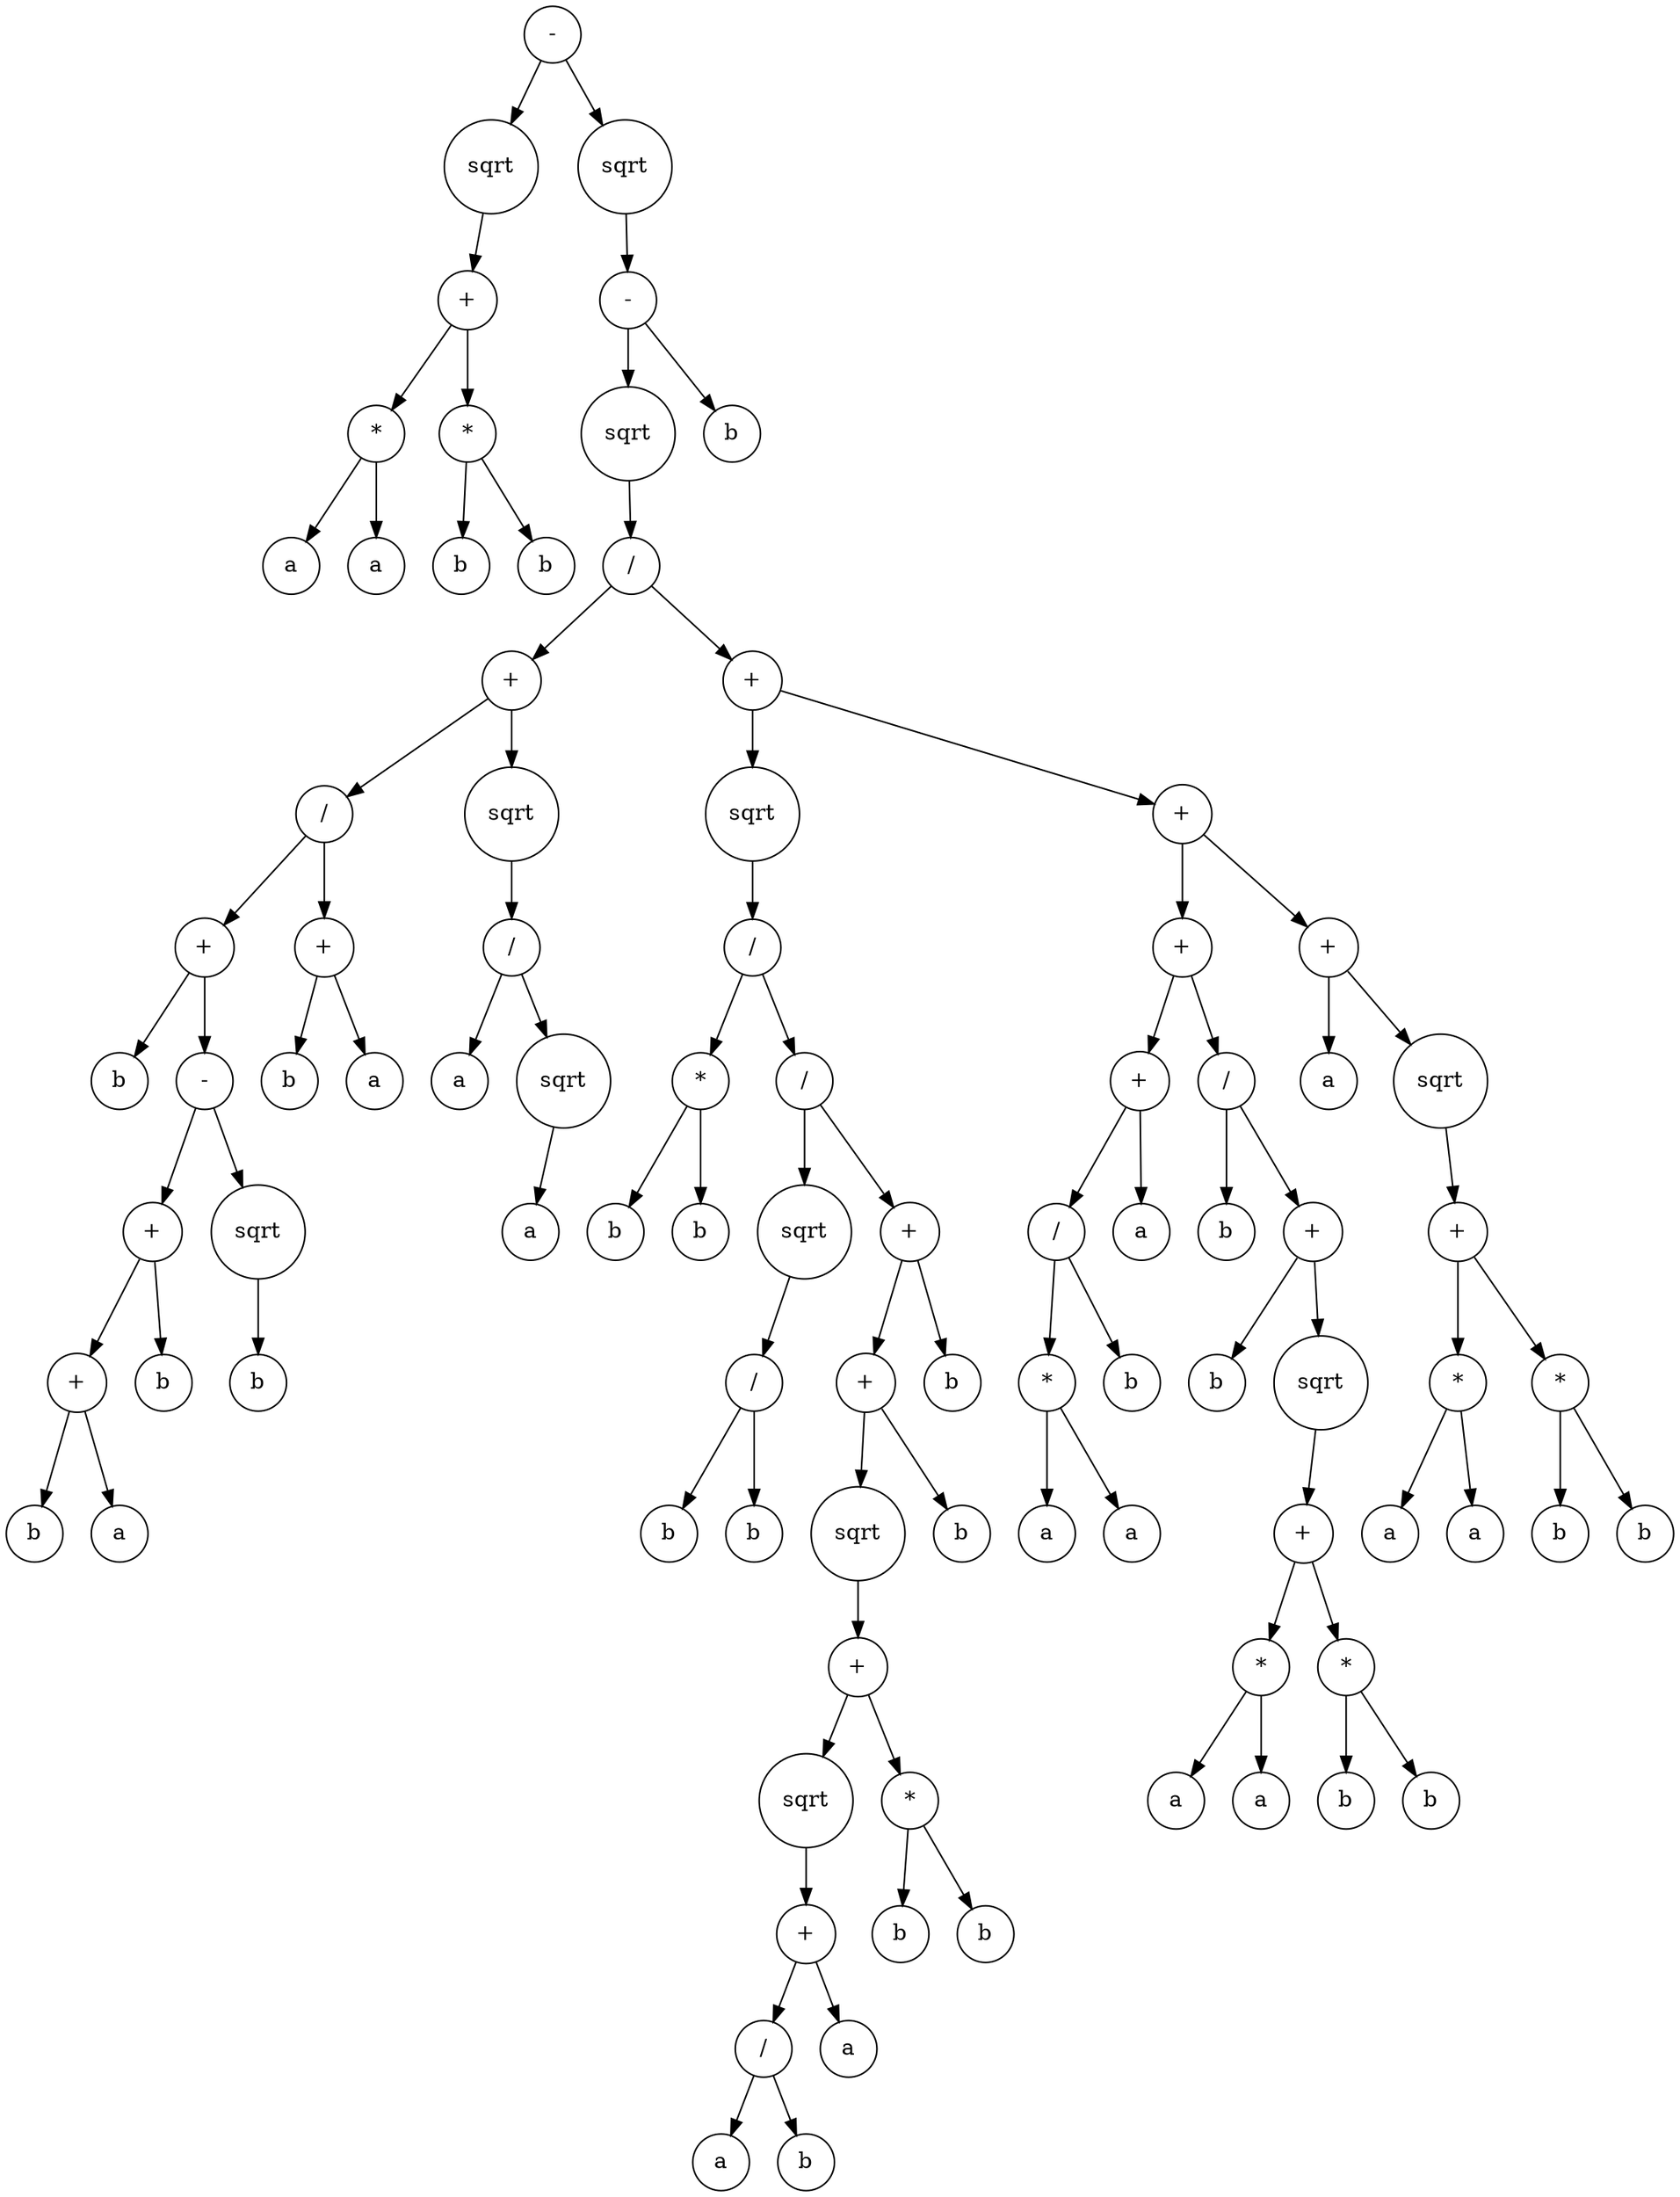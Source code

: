 digraph g {
graph [ordering=out];
node [shape=circle];
n[label = "-"];
n0[label = "sqrt"];
n00[label = "+"];
n000[label = "*"];
n0000[label = "a"];
n000 -> n0000;
n0001[label = "a"];
n000 -> n0001;
n00 -> n000;
n001[label = "*"];
n0010[label = "b"];
n001 -> n0010;
n0011[label = "b"];
n001 -> n0011;
n00 -> n001;
n0 -> n00;
n -> n0;
n1[label = "sqrt"];
n10[label = "-"];
n100[label = "sqrt"];
n1000[label = "/"];
n10000[label = "+"];
n100000[label = "/"];
n1000000[label = "+"];
n10000000[label = "b"];
n1000000 -> n10000000;
n10000001[label = "-"];
n100000010[label = "+"];
n1000000100[label = "+"];
n10000001000[label = "b"];
n1000000100 -> n10000001000;
n10000001001[label = "a"];
n1000000100 -> n10000001001;
n100000010 -> n1000000100;
n1000000101[label = "b"];
n100000010 -> n1000000101;
n10000001 -> n100000010;
n100000011[label = "sqrt"];
n1000000110[label = "b"];
n100000011 -> n1000000110;
n10000001 -> n100000011;
n1000000 -> n10000001;
n100000 -> n1000000;
n1000001[label = "+"];
n10000010[label = "b"];
n1000001 -> n10000010;
n10000011[label = "a"];
n1000001 -> n10000011;
n100000 -> n1000001;
n10000 -> n100000;
n100001[label = "sqrt"];
n1000010[label = "/"];
n10000100[label = "a"];
n1000010 -> n10000100;
n10000101[label = "sqrt"];
n100001010[label = "a"];
n10000101 -> n100001010;
n1000010 -> n10000101;
n100001 -> n1000010;
n10000 -> n100001;
n1000 -> n10000;
n10001[label = "+"];
n100010[label = "sqrt"];
n1000100[label = "/"];
n10001000[label = "*"];
n100010000[label = "b"];
n10001000 -> n100010000;
n100010001[label = "b"];
n10001000 -> n100010001;
n1000100 -> n10001000;
n10001001[label = "/"];
n100010010[label = "sqrt"];
n1000100100[label = "/"];
n10001001000[label = "b"];
n1000100100 -> n10001001000;
n10001001001[label = "b"];
n1000100100 -> n10001001001;
n100010010 -> n1000100100;
n10001001 -> n100010010;
n100010011[label = "+"];
n1000100110[label = "+"];
n10001001100[label = "sqrt"];
n100010011000[label = "+"];
n1000100110000[label = "sqrt"];
n10001001100000[label = "+"];
n100010011000000[label = "/"];
n1000100110000000[label = "a"];
n100010011000000 -> n1000100110000000;
n1000100110000001[label = "b"];
n100010011000000 -> n1000100110000001;
n10001001100000 -> n100010011000000;
n100010011000001[label = "a"];
n10001001100000 -> n100010011000001;
n1000100110000 -> n10001001100000;
n100010011000 -> n1000100110000;
n1000100110001[label = "*"];
n10001001100010[label = "b"];
n1000100110001 -> n10001001100010;
n10001001100011[label = "b"];
n1000100110001 -> n10001001100011;
n100010011000 -> n1000100110001;
n10001001100 -> n100010011000;
n1000100110 -> n10001001100;
n10001001101[label = "b"];
n1000100110 -> n10001001101;
n100010011 -> n1000100110;
n1000100111[label = "b"];
n100010011 -> n1000100111;
n10001001 -> n100010011;
n1000100 -> n10001001;
n100010 -> n1000100;
n10001 -> n100010;
n100011[label = "+"];
n1000110[label = "+"];
n10001100[label = "+"];
n100011000[label = "/"];
n1000110000[label = "*"];
n10001100000[label = "a"];
n1000110000 -> n10001100000;
n10001100001[label = "a"];
n1000110000 -> n10001100001;
n100011000 -> n1000110000;
n1000110001[label = "b"];
n100011000 -> n1000110001;
n10001100 -> n100011000;
n100011001[label = "a"];
n10001100 -> n100011001;
n1000110 -> n10001100;
n10001101[label = "/"];
n100011010[label = "b"];
n10001101 -> n100011010;
n100011011[label = "+"];
n1000110110[label = "b"];
n100011011 -> n1000110110;
n1000110111[label = "sqrt"];
n10001101110[label = "+"];
n100011011100[label = "*"];
n1000110111000[label = "a"];
n100011011100 -> n1000110111000;
n1000110111001[label = "a"];
n100011011100 -> n1000110111001;
n10001101110 -> n100011011100;
n100011011101[label = "*"];
n1000110111010[label = "b"];
n100011011101 -> n1000110111010;
n1000110111011[label = "b"];
n100011011101 -> n1000110111011;
n10001101110 -> n100011011101;
n1000110111 -> n10001101110;
n100011011 -> n1000110111;
n10001101 -> n100011011;
n1000110 -> n10001101;
n100011 -> n1000110;
n1000111[label = "+"];
n10001110[label = "a"];
n1000111 -> n10001110;
n10001111[label = "sqrt"];
n100011110[label = "+"];
n1000111100[label = "*"];
n10001111000[label = "a"];
n1000111100 -> n10001111000;
n10001111001[label = "a"];
n1000111100 -> n10001111001;
n100011110 -> n1000111100;
n1000111101[label = "*"];
n10001111010[label = "b"];
n1000111101 -> n10001111010;
n10001111011[label = "b"];
n1000111101 -> n10001111011;
n100011110 -> n1000111101;
n10001111 -> n100011110;
n1000111 -> n10001111;
n100011 -> n1000111;
n10001 -> n100011;
n1000 -> n10001;
n100 -> n1000;
n10 -> n100;
n101[label = "b"];
n10 -> n101;
n1 -> n10;
n -> n1;
}

